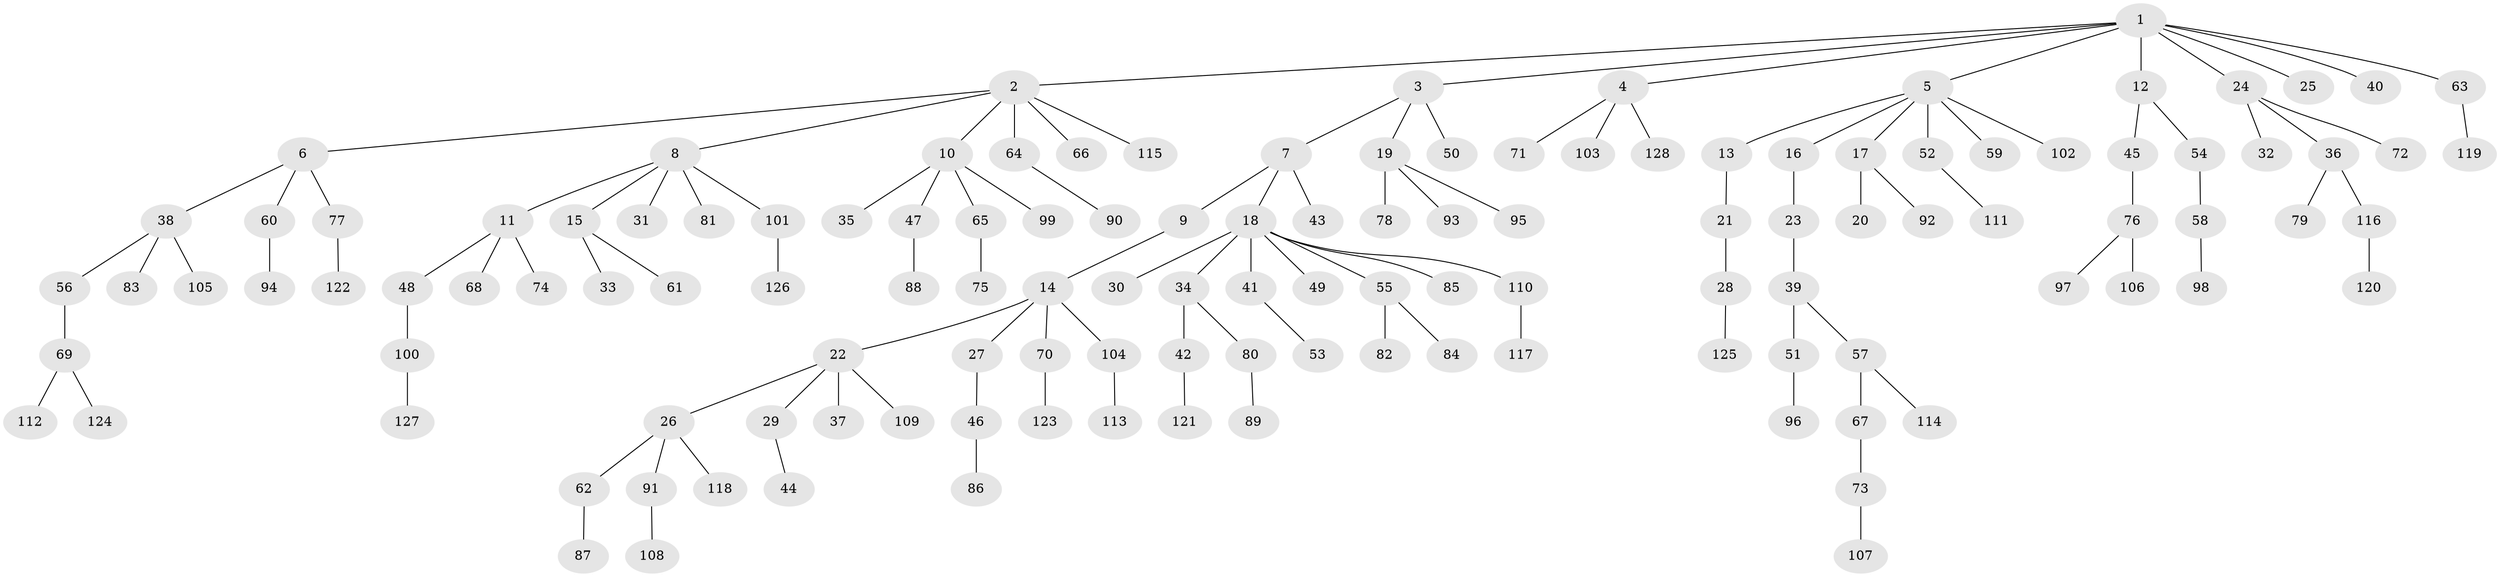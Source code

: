 // coarse degree distribution, {14: 0.015625, 5: 0.0625, 4: 0.09375, 2: 0.140625, 3: 0.046875, 1: 0.640625}
// Generated by graph-tools (version 1.1) at 2025/19/03/04/25 18:19:05]
// undirected, 128 vertices, 127 edges
graph export_dot {
graph [start="1"]
  node [color=gray90,style=filled];
  1;
  2;
  3;
  4;
  5;
  6;
  7;
  8;
  9;
  10;
  11;
  12;
  13;
  14;
  15;
  16;
  17;
  18;
  19;
  20;
  21;
  22;
  23;
  24;
  25;
  26;
  27;
  28;
  29;
  30;
  31;
  32;
  33;
  34;
  35;
  36;
  37;
  38;
  39;
  40;
  41;
  42;
  43;
  44;
  45;
  46;
  47;
  48;
  49;
  50;
  51;
  52;
  53;
  54;
  55;
  56;
  57;
  58;
  59;
  60;
  61;
  62;
  63;
  64;
  65;
  66;
  67;
  68;
  69;
  70;
  71;
  72;
  73;
  74;
  75;
  76;
  77;
  78;
  79;
  80;
  81;
  82;
  83;
  84;
  85;
  86;
  87;
  88;
  89;
  90;
  91;
  92;
  93;
  94;
  95;
  96;
  97;
  98;
  99;
  100;
  101;
  102;
  103;
  104;
  105;
  106;
  107;
  108;
  109;
  110;
  111;
  112;
  113;
  114;
  115;
  116;
  117;
  118;
  119;
  120;
  121;
  122;
  123;
  124;
  125;
  126;
  127;
  128;
  1 -- 2;
  1 -- 3;
  1 -- 4;
  1 -- 5;
  1 -- 12;
  1 -- 24;
  1 -- 25;
  1 -- 40;
  1 -- 63;
  2 -- 6;
  2 -- 8;
  2 -- 10;
  2 -- 64;
  2 -- 66;
  2 -- 115;
  3 -- 7;
  3 -- 19;
  3 -- 50;
  4 -- 71;
  4 -- 103;
  4 -- 128;
  5 -- 13;
  5 -- 16;
  5 -- 17;
  5 -- 52;
  5 -- 59;
  5 -- 102;
  6 -- 38;
  6 -- 60;
  6 -- 77;
  7 -- 9;
  7 -- 18;
  7 -- 43;
  8 -- 11;
  8 -- 15;
  8 -- 31;
  8 -- 81;
  8 -- 101;
  9 -- 14;
  10 -- 35;
  10 -- 47;
  10 -- 65;
  10 -- 99;
  11 -- 48;
  11 -- 68;
  11 -- 74;
  12 -- 45;
  12 -- 54;
  13 -- 21;
  14 -- 22;
  14 -- 27;
  14 -- 70;
  14 -- 104;
  15 -- 33;
  15 -- 61;
  16 -- 23;
  17 -- 20;
  17 -- 92;
  18 -- 30;
  18 -- 34;
  18 -- 41;
  18 -- 49;
  18 -- 55;
  18 -- 85;
  18 -- 110;
  19 -- 78;
  19 -- 93;
  19 -- 95;
  21 -- 28;
  22 -- 26;
  22 -- 29;
  22 -- 37;
  22 -- 109;
  23 -- 39;
  24 -- 32;
  24 -- 36;
  24 -- 72;
  26 -- 62;
  26 -- 91;
  26 -- 118;
  27 -- 46;
  28 -- 125;
  29 -- 44;
  34 -- 42;
  34 -- 80;
  36 -- 79;
  36 -- 116;
  38 -- 56;
  38 -- 83;
  38 -- 105;
  39 -- 51;
  39 -- 57;
  41 -- 53;
  42 -- 121;
  45 -- 76;
  46 -- 86;
  47 -- 88;
  48 -- 100;
  51 -- 96;
  52 -- 111;
  54 -- 58;
  55 -- 82;
  55 -- 84;
  56 -- 69;
  57 -- 67;
  57 -- 114;
  58 -- 98;
  60 -- 94;
  62 -- 87;
  63 -- 119;
  64 -- 90;
  65 -- 75;
  67 -- 73;
  69 -- 112;
  69 -- 124;
  70 -- 123;
  73 -- 107;
  76 -- 97;
  76 -- 106;
  77 -- 122;
  80 -- 89;
  91 -- 108;
  100 -- 127;
  101 -- 126;
  104 -- 113;
  110 -- 117;
  116 -- 120;
}
